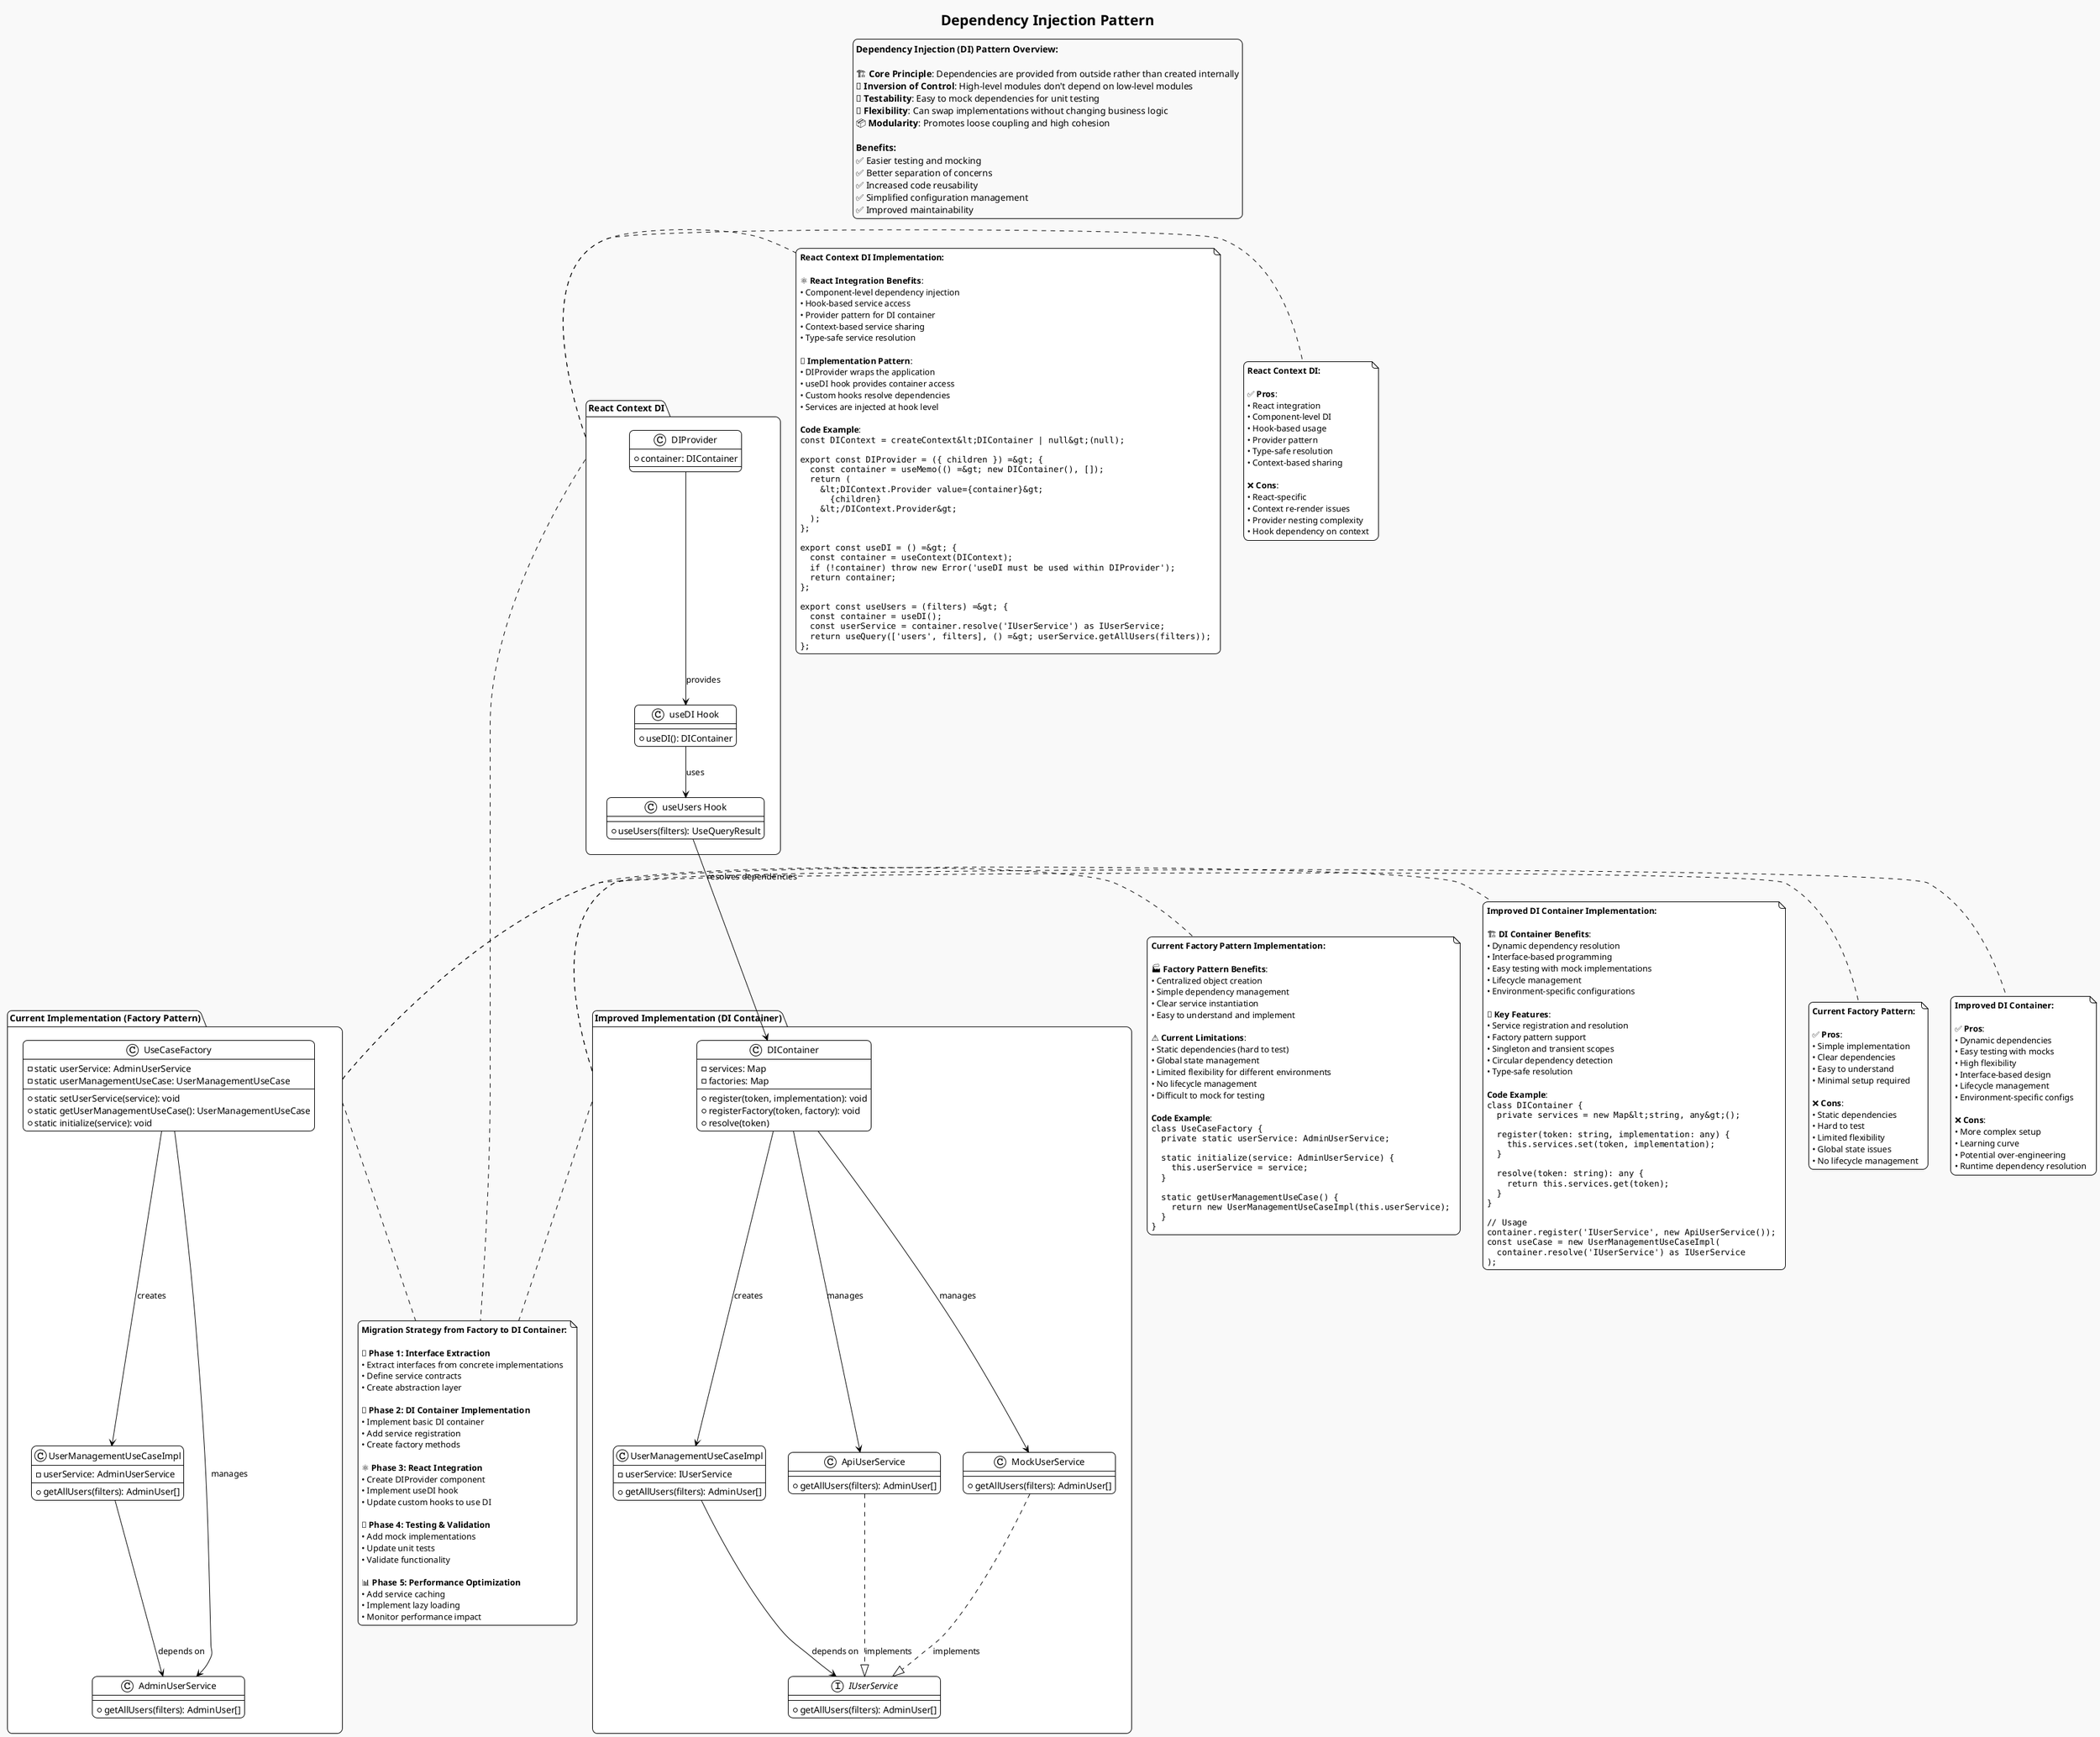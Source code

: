 @startuml Dependency Injection
!theme plain
skinparam componentStyle uml2
skinparam shadowing false
skinparam roundcorner 15
skinparam monochrome true
skinparam backgroundColor #F9F9F9
skinparam ArrowColor Black
skinparam ArrowFontColor Black
skinparam defaultFontName "Nanum Gothic"

title Dependency Injection Pattern

legend top
  **Dependency Injection (DI) Pattern Overview:**

  🏗️ **Core Principle**: Dependencies are provided from outside rather than created internally
  🔄 **Inversion of Control**: High-level modules don't depend on low-level modules
  🧪 **Testability**: Easy to mock dependencies for unit testing
  🔧 **Flexibility**: Can swap implementations without changing business logic
  📦 **Modularity**: Promotes loose coupling and high cohesion

  **Benefits:**
  ✅ Easier testing and mocking
  ✅ Better separation of concerns
  ✅ Increased code reusability
  ✅ Simplified configuration management
  ✅ Improved maintainability
end legend

package "Current Implementation (Factory Pattern)" as Current {
  class "UseCaseFactory" as Factory {
    - static userService: AdminUserService
    - static userManagementUseCase: UserManagementUseCase
    + static setUserService(service): void
    + static getUserManagementUseCase(): UserManagementUseCase
    + static initialize(service): void
  }

  class "UserManagementUseCaseImpl" as UseCaseImpl {
    - userService: AdminUserService
    + getAllUsers(filters): AdminUser[]
  }

  class "AdminUserService" as UserService {
    + getAllUsers(filters): AdminUser[]
  }

  Factory --> UseCaseImpl : creates
  Factory --> UserService : manages
  UseCaseImpl --> UserService : depends on
}

note right of Current
  **Current Factory Pattern Implementation:**

  🏭 **Factory Pattern Benefits**:
  • Centralized object creation
  • Simple dependency management
  • Clear service instantiation
  • Easy to understand and implement

  ⚠️ **Current Limitations**:
  • Static dependencies (hard to test)
  • Global state management
  • Limited flexibility for different environments
  • No lifecycle management
  • Difficult to mock for testing

  **Code Example**:
  <code>
  class UseCaseFactory {
    private static userService: AdminUserService;

    static initialize(service: AdminUserService) {
      this.userService = service;
    }

    static getUserManagementUseCase() {
      return new UserManagementUseCaseImpl(this.userService);
    }
  }
  </code>
end note

package "Improved Implementation (DI Container)" as Improved {
  class "DIContainer" as Container {
    - services: Map
    - factories: Map
    + register(token, implementation): void
    + registerFactory(token, factory): void
    + resolve(token)
  }

  interface "IUserService" as IUserService {
    + getAllUsers(filters): AdminUser[]
  }

  class "UserManagementUseCaseImpl" as ImprovedUseCaseImpl {
    - userService: IUserService
    + getAllUsers(filters): AdminUser[]
  }

  class "ApiUserService" as ApiUserService {
    + getAllUsers(filters): AdminUser[]
  }

  class "MockUserService" as MockUserService {
    + getAllUsers(filters): AdminUser[]
  }

  Container --> ImprovedUseCaseImpl : creates
  Container --> ApiUserService : manages
  Container --> MockUserService : manages
  ImprovedUseCaseImpl --> IUserService : depends on
  ApiUserService ..|> IUserService : implements
  MockUserService ..|> IUserService : implements
}

note right of Improved
  **Improved DI Container Implementation:**

  🏗️ **DI Container Benefits**:
  • Dynamic dependency resolution
  • Interface-based programming
  • Easy testing with mock implementations
  • Lifecycle management
  • Environment-specific configurations

  🔧 **Key Features**:
  • Service registration and resolution
  • Factory pattern support
  • Singleton and transient scopes
  • Circular dependency detection
  • Type-safe resolution

  **Code Example**:
  <code>
  class DIContainer {
    private services = new Map&lt;string, any&gt;();

    register(token: string, implementation: any) {
      this.services.set(token, implementation);
    }

    resolve(token: string): any {
      return this.services.get(token);
    }
  }

  // Usage
  container.register('IUserService', new ApiUserService());
  const useCase = new UserManagementUseCaseImpl(
    container.resolve('IUserService') as IUserService
  );
  </code>
end note

package "React Context DI" as ReactDI {
  class "DIProvider" as DIProvider {
    + container: DIContainer
  }

  class "useDI Hook" as UseDIHook {
    + useDI(): DIContainer
  }

  class "useUsers Hook" as UseUsersHook {
    + useUsers(filters): UseQueryResult
  }

  DIProvider --> UseDIHook : provides
  UseDIHook --> UseUsersHook : uses
  UseUsersHook --> Container : resolves dependencies
}

note right of ReactDI
  **React Context DI Implementation:**

  ⚛️ **React Integration Benefits**:
  • Component-level dependency injection
  • Hook-based service access
  • Provider pattern for DI container
  • Context-based service sharing
  • Type-safe service resolution

  🔧 **Implementation Pattern**:
  • DIProvider wraps the application
  • useDI hook provides container access
  • Custom hooks resolve dependencies
  • Services are injected at hook level

  **Code Example**:
  <code>
  const DIContext = createContext&lt;DIContainer | null&gt;(null);

  export const DIProvider = ({ children }) =&gt; {
    const container = useMemo(() =&gt; new DIContainer(), []);
    return (
      &lt;DIContext.Provider value={container}&gt;
        {children}
      &lt;/DIContext.Provider&gt;
    );
  };

  export const useDI = () =&gt; {
    const container = useContext(DIContext);
    if (!container) throw new Error('useDI must be used within DIProvider');
    return container;
  };

  export const useUsers = (filters) =&gt; {
    const container = useDI();
    const userService = container.resolve('IUserService') as IUserService;
    return useQuery(['users', filters], () =&gt; userService.getAllUsers(filters));
  };
  </code>
end note

' Migration Strategy
note as N_MigrationStrategy
  **Migration Strategy from Factory to DI Container:**

  🚀 **Phase 1: Interface Extraction**
  • Extract interfaces from concrete implementations
  • Define service contracts
  • Create abstraction layer

  🔧 **Phase 2: DI Container Implementation**
  • Implement basic DI container
  • Add service registration
  • Create factory methods

  ⚛️ **Phase 3: React Integration**
  • Create DIProvider component
  • Implement useDI hook
  • Update custom hooks to use DI

  🧪 **Phase 4: Testing & Validation**
  • Add mock implementations
  • Update unit tests
  • Validate functionality

  📊 **Phase 5: Performance Optimization**
  • Add service caching
  • Implement lazy loading
  • Monitor performance impact
end note

Current .. N_MigrationStrategy
Improved .. N_MigrationStrategy
ReactDI .. N_MigrationStrategy

' Benefits Comparison
note right of Current
  **Current Factory Pattern:**

  ✅ **Pros**:
  • Simple implementation
  • Clear dependencies
  • Easy to understand
  • Minimal setup required

  ❌ **Cons**:
  • Static dependencies
  • Hard to test
  • Limited flexibility
  • Global state issues
  • No lifecycle management
end note

note right of Improved
  **Improved DI Container:**

  ✅ **Pros**:
  • Dynamic dependencies
  • Easy testing with mocks
  • High flexibility
  • Interface-based design
  • Lifecycle management
  • Environment-specific configs

  ❌ **Cons**:
  • More complex setup
  • Learning curve
  • Potential over-engineering
  • Runtime dependency resolution
end note

note right of ReactDI
  **React Context DI:**

  ✅ **Pros**:
  • React integration
  • Component-level DI
  • Hook-based usage
  • Provider pattern
  • Type-safe resolution
  • Context-based sharing

  ❌ **Cons**:
  • React-specific
  • Context re-render issues
  • Provider nesting complexity
  • Hook dependency on context
end note

@enduml
